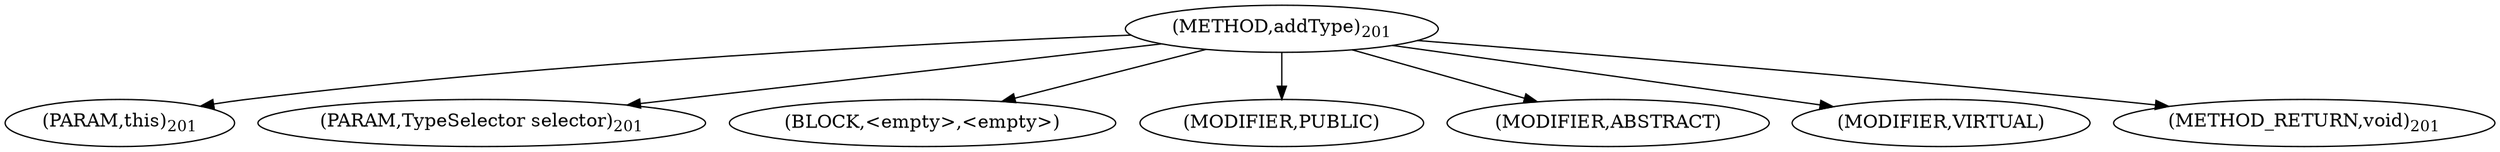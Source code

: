 digraph "addType" {  
"186" [label = <(METHOD,addType)<SUB>201</SUB>> ]
"187" [label = <(PARAM,this)<SUB>201</SUB>> ]
"188" [label = <(PARAM,TypeSelector selector)<SUB>201</SUB>> ]
"189" [label = <(BLOCK,&lt;empty&gt;,&lt;empty&gt;)> ]
"190" [label = <(MODIFIER,PUBLIC)> ]
"191" [label = <(MODIFIER,ABSTRACT)> ]
"192" [label = <(MODIFIER,VIRTUAL)> ]
"193" [label = <(METHOD_RETURN,void)<SUB>201</SUB>> ]
  "186" -> "187" 
  "186" -> "188" 
  "186" -> "189" 
  "186" -> "190" 
  "186" -> "191" 
  "186" -> "192" 
  "186" -> "193" 
}
